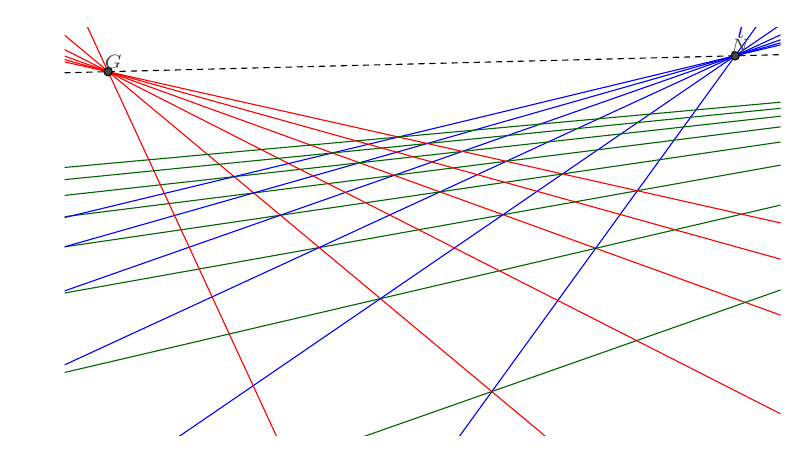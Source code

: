 \definecolor{qqqqff}{rgb}{0.,0.,1.}
\definecolor{uuuuuu}{rgb}{0.267,0.267,0.267}
\definecolor{qqwuqq}{rgb}{0.,0.392,0.}
\definecolor{ffqqqq}{rgb}{1.,0.,0.}
\begin{tikzpicture}[line cap=round,line join=round,>=triangle 45,x=1.0cm,y=1.0cm]
\clip(-1.336,-0.319) rectangle (7.757,4.864);
\draw [color=ffqqqq,domain=-1.336:7.757] plot(\x,{(--2.843-0.649*\x)/0.778});
\draw [color=qqwuqq,domain=-1.336:7.757] plot(\x,{(--4.046--0.417*\x)/2.335});
\draw [color=ffqqqq,domain=-1.336:7.757] plot(\x,{(--4.732-0.426*\x)/1.177});
\draw [color=qqwuqq,domain=-1.336:7.757] plot(\x,{(-2.179-0.639*\x)/-2.733});
\draw [dash pattern=on 2pt off 2pt,domain=-1.336:7.757] plot(\x,{(-76.525-0.448*\x)/-17.694});
\draw [color=qqqqff,domain=-1.336:7.757] plot(\x,{(--0.636-1.066*\x)/-1.557});
\draw [color=qqqqff,domain=-1.336:7.757] plot(\x,{(-6.325-2.435*\x)/-5.283});
\draw [color=qqqqff,domain=-1.336:7.757] plot(\x,{(--9.567-2.444*\x)/-1.771});
\draw [color=qqwuqq,domain=-1.336:7.757] plot(\x,{(-30.682-1.974*\x)/-13.48});
\draw [color=qqwuqq,domain=-1.336:7.757] plot(\x,{(--15.326-4.509*\x)/-12.82});
\draw [color=qqqqff,domain=-1.336:7.757] plot(\x,{(-11.49-2.025*\x)/-5.775});
\draw [color=qqwuqq,domain=-1.336:7.757] plot(\x,{(-36.995-1.764*\x)/-14.06});
\draw [color=qqqqff,domain=-1.336:7.757] plot(\x,{(-15.052-1.742*\x)/-6.115});
\draw [color=qqwuqq,domain=-1.336:7.757] plot(\x,{(-41.779-1.604*\x)/-14.5});
\draw [color=ffqqqq,domain=-1.336:7.757] plot(\x,{(--27.753-1.512*\x)/6.722});
\draw [color=ffqqqq,domain=-1.336:7.757] plot(\x,{(--22.313-2.906*\x)/5.712});
\draw [color=ffqqqq,domain=-1.336:7.757] plot(\x,{(--3.447-2.86*\x)/1.321});
\draw [color=qqqqff,domain=-1.336:7.757] plot(\x,{(-17.656-1.535*\x)/-6.363});
\draw [color=qqwuqq,domain=-1.336:7.757] plot(\x,{(-44.965-1.277*\x)/-14.006});
\draw [color=qqwuqq,domain=-1.336:7.757] plot(\x,{(-41.835-1.359*\x)/-13.64});
\draw [color=ffqqqq,domain=-1.336:7.757] plot(\x,{(--32.949-2.248*\x)/8.063});
\begin{scriptsize}
\draw [fill=uuuuuu] (-0.783,4.305) circle (1.5pt);
\draw[color=uuuuuu] (-0.718,4.435) node {$G$};
\draw [fill=uuuuuu] (16.911,4.753) circle (1.5pt);
\draw[color=uuuuuu] (10.114,3.526) node {$H$};
\draw [fill=uuuuuu] (7.18,4.506) circle (1.5pt);
\draw[color=uuuuuu] (7.245,4.638) node {$N$};
\draw[color=qqqqff] (7.254,4.806) node {$l$};
\end{scriptsize}
\end{tikzpicture}
